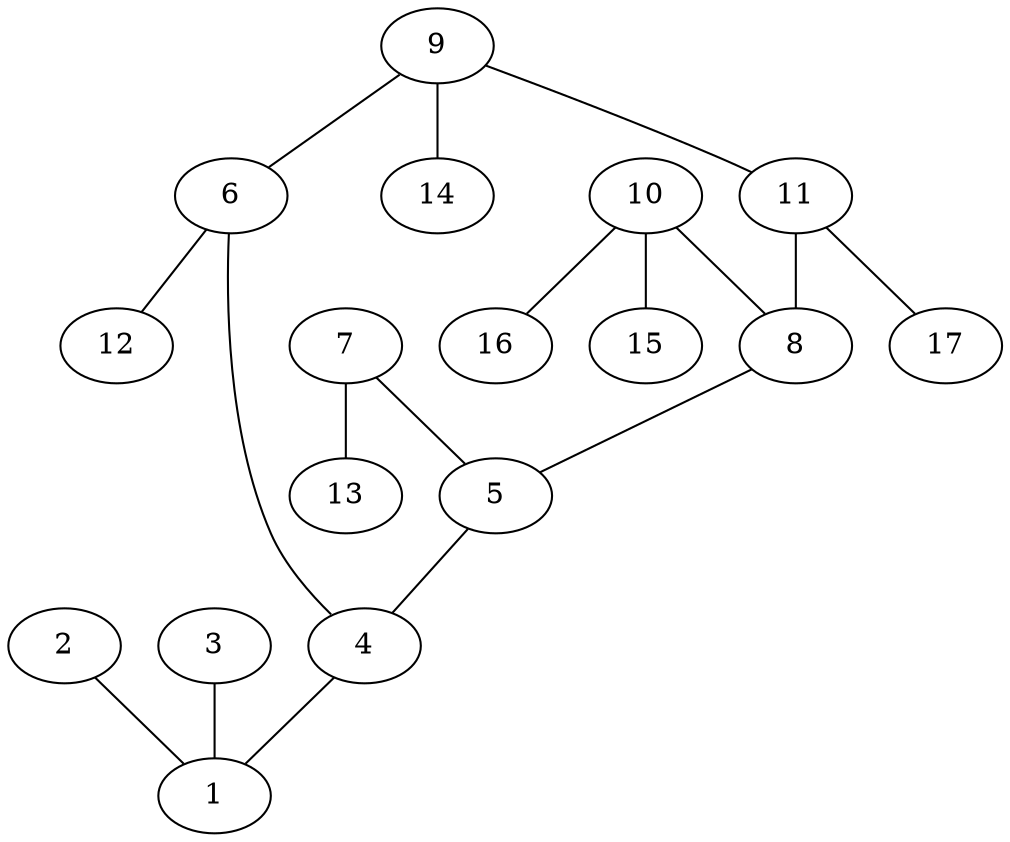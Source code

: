 graph molecule_1076 {
	1	 [chem=N];
	2	 [chem=O];
	2 -- 1	 [valence=1];
	3	 [chem=O];
	3 -- 1	 [valence=2];
	4	 [chem=C];
	4 -- 1	 [valence=1];
	5	 [chem=C];
	5 -- 4	 [valence=2];
	6	 [chem=C];
	6 -- 4	 [valence=1];
	12	 [chem=H];
	6 -- 12	 [valence=1];
	7	 [chem=O];
	7 -- 5	 [valence=1];
	13	 [chem=H];
	7 -- 13	 [valence=1];
	8	 [chem=C];
	8 -- 5	 [valence=1];
	9	 [chem=C];
	9 -- 6	 [valence=2];
	11	 [chem=C];
	9 -- 11	 [valence=1];
	14	 [chem=H];
	9 -- 14	 [valence=1];
	10	 [chem=N];
	10 -- 8	 [valence=1];
	15	 [chem=H];
	10 -- 15	 [valence=1];
	16	 [chem=H];
	10 -- 16	 [valence=1];
	11 -- 8	 [valence=2];
	17	 [chem=H];
	11 -- 17	 [valence=1];
}
